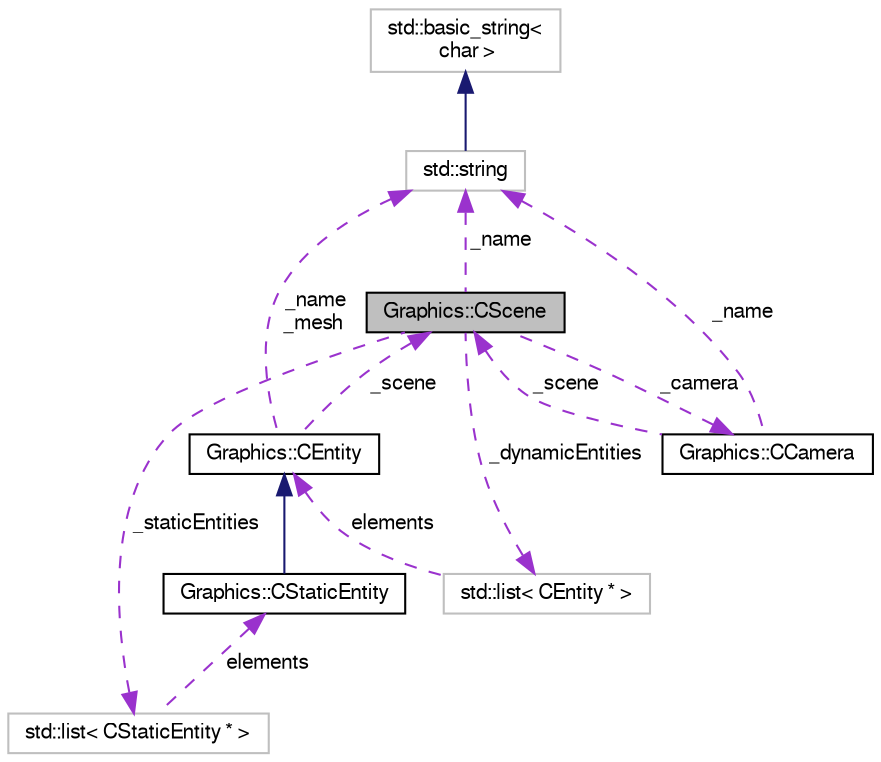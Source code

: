 digraph "Graphics::CScene"
{
  edge [fontname="FreeSans",fontsize="10",labelfontname="FreeSans",labelfontsize="10"];
  node [fontname="FreeSans",fontsize="10",shape=record];
  Node1 [label="Graphics::CScene",height=0.2,width=0.4,color="black", fillcolor="grey75", style="filled", fontcolor="black"];
  Node2 -> Node1 [dir="back",color="darkorchid3",fontsize="10",style="dashed",label=" _staticEntities" ,fontname="FreeSans"];
  Node2 [label="std::list\< CStaticEntity * \>",height=0.2,width=0.4,color="grey75", fillcolor="white", style="filled"];
  Node3 -> Node2 [dir="back",color="darkorchid3",fontsize="10",style="dashed",label=" elements" ,fontname="FreeSans"];
  Node3 [label="Graphics::CStaticEntity",height=0.2,width=0.4,color="black", fillcolor="white", style="filled",URL="$class_graphics_1_1_c_static_entity.html",tooltip="Clase que representa una entidad gráfica estática. "];
  Node4 -> Node3 [dir="back",color="midnightblue",fontsize="10",style="solid",fontname="FreeSans"];
  Node4 [label="Graphics::CEntity",height=0.2,width=0.4,color="black", fillcolor="white", style="filled",URL="$class_graphics_1_1_c_entity.html",tooltip="Clase que representa una entidad gráfica. "];
  Node1 -> Node4 [dir="back",color="darkorchid3",fontsize="10",style="dashed",label=" _scene" ,fontname="FreeSans"];
  Node5 -> Node4 [dir="back",color="darkorchid3",fontsize="10",style="dashed",label=" _name\n_mesh" ,fontname="FreeSans"];
  Node5 [label="std::string",height=0.2,width=0.4,color="grey75", fillcolor="white", style="filled",tooltip="STL class. "];
  Node6 -> Node5 [dir="back",color="midnightblue",fontsize="10",style="solid",fontname="FreeSans"];
  Node6 [label="std::basic_string\<\l char \>",height=0.2,width=0.4,color="grey75", fillcolor="white", style="filled",tooltip="STL class. "];
  Node7 -> Node1 [dir="back",color="darkorchid3",fontsize="10",style="dashed",label=" _camera" ,fontname="FreeSans"];
  Node7 [label="Graphics::CCamera",height=0.2,width=0.4,color="black", fillcolor="white", style="filled",URL="$class_graphics_1_1_c_camera.html",tooltip="Clase de la cámara extendida basada en Ogre. "];
  Node1 -> Node7 [dir="back",color="darkorchid3",fontsize="10",style="dashed",label=" _scene" ,fontname="FreeSans"];
  Node5 -> Node7 [dir="back",color="darkorchid3",fontsize="10",style="dashed",label=" _name" ,fontname="FreeSans"];
  Node5 -> Node1 [dir="back",color="darkorchid3",fontsize="10",style="dashed",label=" _name" ,fontname="FreeSans"];
  Node8 -> Node1 [dir="back",color="darkorchid3",fontsize="10",style="dashed",label=" _dynamicEntities" ,fontname="FreeSans"];
  Node8 [label="std::list\< CEntity * \>",height=0.2,width=0.4,color="grey75", fillcolor="white", style="filled"];
  Node4 -> Node8 [dir="back",color="darkorchid3",fontsize="10",style="dashed",label=" elements" ,fontname="FreeSans"];
}
